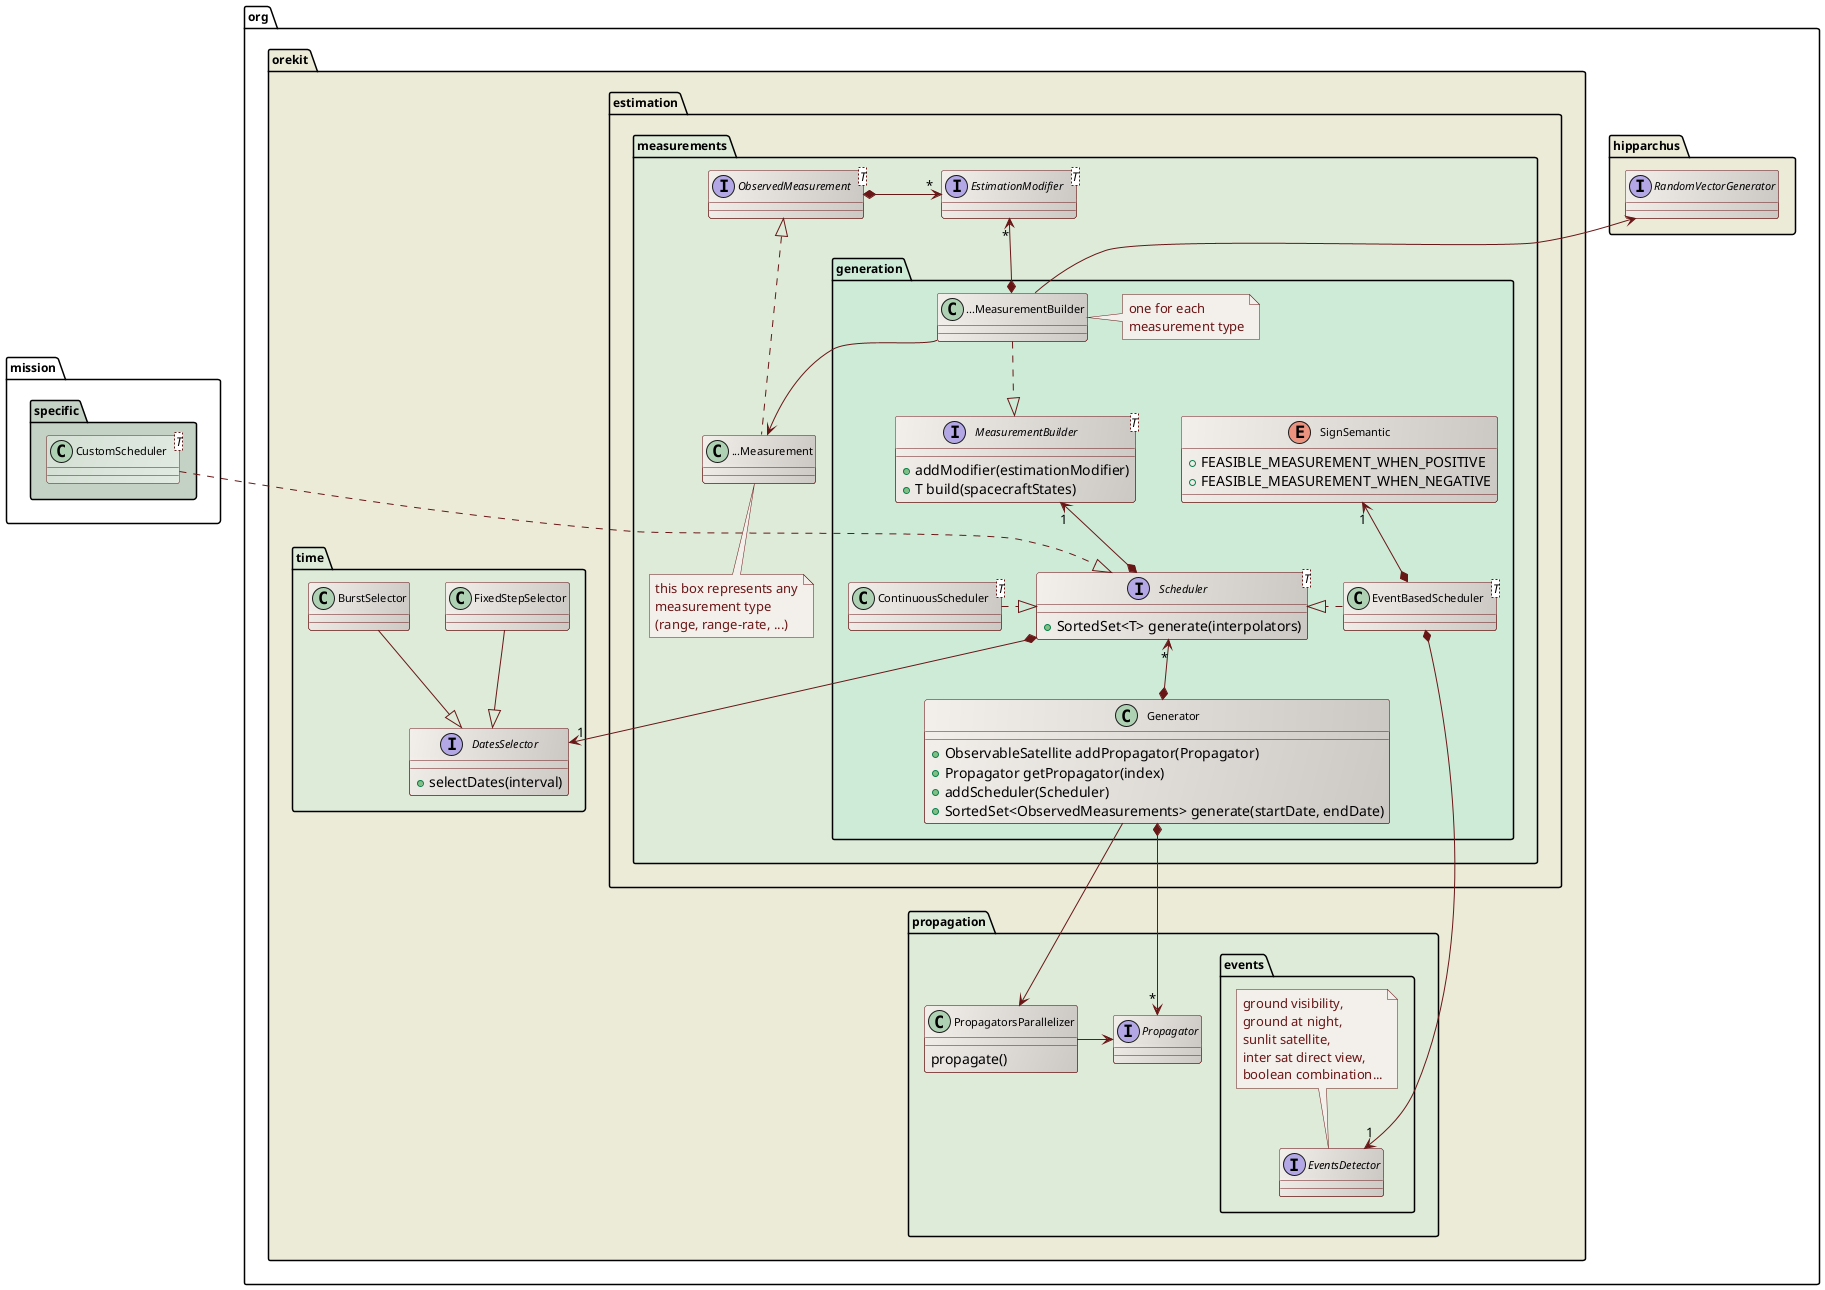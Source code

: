 ' Copyright 2002-2020 CS Systèmes d'Information
' Licensed to CS Systèmes d'Information (CS) under one or more
' contributor license agreements.  See the NOTICE file distributed with
' this work for additional information regarding copyright ownership.
' CS licenses this file to You under the Apache License, Version 2.0
' (the "License"); you may not use this file except in compliance with
' the License.  You may obtain a copy of the License at
'
'   http://www.apache.org/licenses/LICENSE-2.0
'
' Unless required by applicable law or agreed to in writing, software
' distributed under the License is distributed on an "AS IS" BASIS,
' WITHOUT WARRANTIES OR CONDITIONS OF ANY KIND, either express or implied.
' See the License for the specific language governing permissions and
' limitations under the License.
 
@startuml

  skinparam svek                  true
  skinparam ClassBackgroundColor  #F3EFEB/CCC9C5
  skinparam ClassArrowColor       #691616
  skinparam ClassBorderColor      #691616
  skinparam NoteBackgroundColor   #F3EFEB
  skinparam NoteBorderColor       #691616
  skinparam NoteFontColor         #691616
  skinparam ClassFontSize         11
  skinparam PackageFontSize       12

  package org.hipparchus #ECEBD8 {
      interface RandomVectorGenerator
  }

  package org.orekit #ECEBD8 {

    package propagation.events #DDEBD8 {
      interface EventsDetector
      note top
        ground visibility,
        ground at night,
        sunlit satellite,
        inter sat direct view,
        boolean combination...
      end note
    }
    package estimation.measurements #DDEBD8 {

      package generation #CEEBD8 {

        interface "MeasurementBuilder<T>" as MeasurementBuilder_T_ {
          +addModifier(estimationModifier)
          +T build(spacecraftStates)
         }

        class "...MeasurementBuilder" as XXXMeasurementBuilder
        note right
          one for each
          measurement type
        end note

        class Generator {
          +ObservableSatellite addPropagator(Propagator)
          +Propagator getPropagator(index)
          +addScheduler(Scheduler)
          +SortedSet<ObservedMeasurements> generate(startDate, endDate)
        }

        enum SignSemantic {
          +FEASIBLE_MEASUREMENT_WHEN_POSITIVE
          +FEASIBLE_MEASUREMENT_WHEN_NEGATIVE
        }
        class "EventBasedScheduler<T>" as EventBasedScheduler_T_
        class "ContinuousScheduler<T>" as ContinuousScheduler_T_

        interface "Scheduler<T>" as Scheduler_T_ {
          +SortedSet<T> generate(interpolators)
        }

        XXXMeasurementBuilder       ..|>          MeasurementBuilder_T_
        MeasurementBuilder_T_ "1" <--* Scheduler_T_
        XXXMeasurementBuilder -up-> RandomVectorGenerator
        SignSemantic "1" <--* EventBasedScheduler_T_
        Scheduler_T_ <|.left. EventBasedScheduler_T_
        ContinuousScheduler_T_ .right.|> Scheduler_T_
        Scheduler_T_ "*" <--* Generator
  
        EventBasedScheduler_T_ *-right-> "1" EventsDetector
      }

      interface "EstimationModifier<T>" as EstimationModifier_T_
      interface "ObservedMeasurement<T>" as ObservedMeasurement_T_
      class "...Measurement" as XXXMeasurement
      note bottom
        this box represents any
        measurement type
        (range, range-rate, ...)
      end note

 
      EstimationModifier_T_  "*" <-left-*      ObservedMeasurement_T_ 
      ObservedMeasurement_T_     <|..          XXXMeasurement
      XXXMeasurementBuilder       -->          XXXMeasurement
      EstimationModifier_T_ "*" <--* XXXMeasurementBuilder 

    }


    package propagation #DDEBD8 {
    interface Propagator
      class PropagatorsParallelizer {
        propagate()
      }
      Generator --> PropagatorsParallelizer
      Generator *--> "*" Propagator
      Propagator <-left- PropagatorsParallelizer
    }

    package time #DDEBD8 {
        class FixedStepSelector
        class BurstSelector
        interface DatesSelector {
          +selectDates(interval)
        }


        FixedStepSelector --|> DatesSelector
        BurstSelector --|> DatesSelector
        Scheduler_T_ *--> "1" DatesSelector
    }

  }

  package mission.specific #C4D2C5 {
    class "CustomScheduler<T>" as CustomScheduler_T_ #D5E0D5/E2EBE2
    Scheduler_T_ <|.up. CustomScheduler_T_
  }

@enduml
